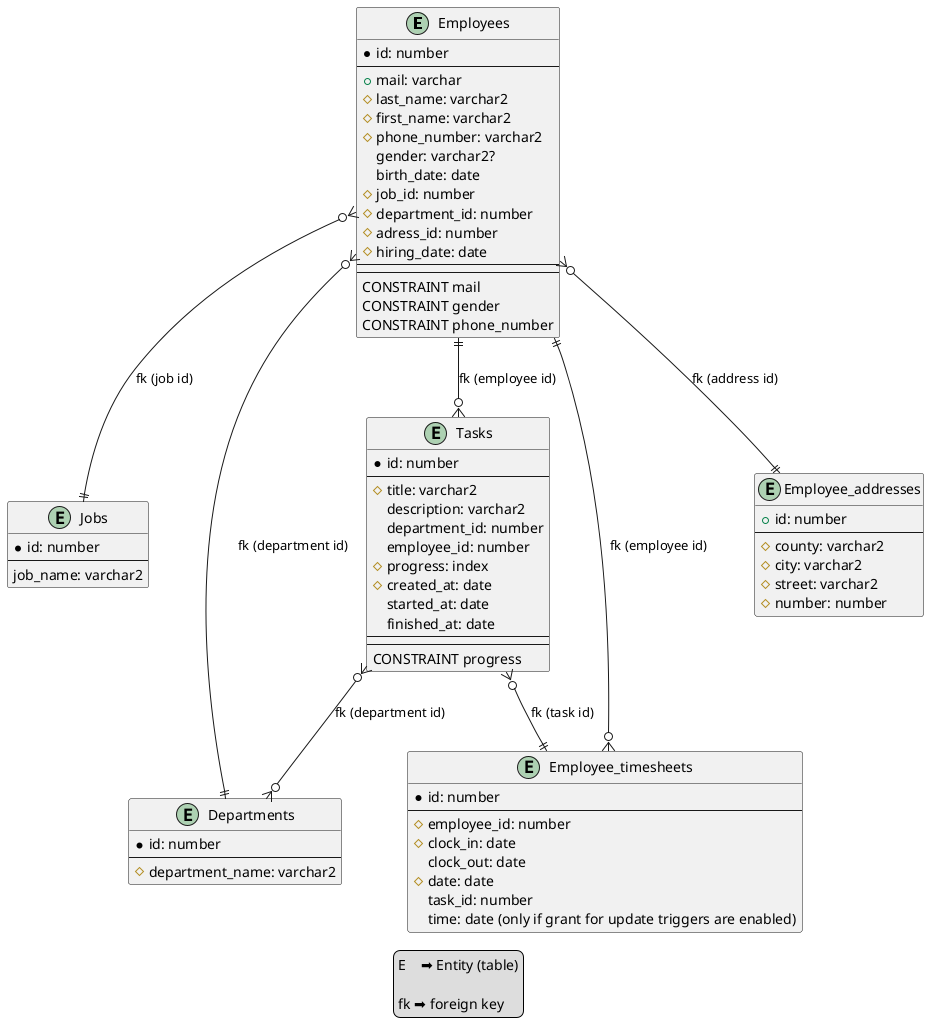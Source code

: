 @startuml auto_service

entity Employees
{
  *id: number
  --
  +mail: varchar
  #last_name: varchar2
  #first_name: varchar2
  #phone_number: varchar2
  gender: varchar2?
  birth_date: date
  #job_id: number
  #department_id: number
  #adress_id: number
  #hiring_date: date
  --
  --
  CONSTRAINT mail
  CONSTRAINT gender
  CONSTRAINT phone_number
}

entity Jobs
{
  *id: number
  --
  job_name: varchar2
}

entity Departments
{
  *id: number
  --
  #department_name: varchar2 
}

entity Tasks
{
  *id: number
  --
  #title: varchar2
  description: varchar2
  department_id: number
  employee_id: number
  #progress: index
  #created_at: date
  started_at: date
  finished_at: date
  --
  --
  CONSTRAINT progress
}

entity Employee_timesheets
{
  *id: number
  --
  #employee_id: number
  #clock_in: date
  clock_out: date
  #date: date
  task_id: number
  time: date (only if grant for update triggers are enabled)
}

entity Employee_addresses
{
  +id: number
  --
  #county: varchar2
  #city: varchar2
  #street: varchar2
  #number: number
}

Employees }o--|| Jobs: "fk (job id)"
Employees }o--|| Employee_addresses: "fk (address id)"
Employees }o--|| Departments: "fk (department id)"
Employees ||--o{ Employee_timesheets: "fk (employee id)"
Employees ||--o{ Tasks: "fk (employee id)"
Tasks }o--o{ Departments: "fk (department id)"
Tasks }o--|| Employee_timesheets: "fk (task id)"

legend
  E    ➡️ Entity (table)

  fk ➡️ foreign key
endlegend

@enduml
